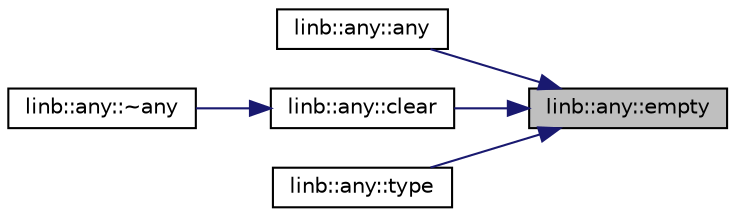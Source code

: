 digraph "linb::any::empty"
{
 // LATEX_PDF_SIZE
  edge [fontname="Helvetica",fontsize="10",labelfontname="Helvetica",labelfontsize="10"];
  node [fontname="Helvetica",fontsize="10",shape=record];
  rankdir="RL";
  Node1 [label="linb::any::empty",height=0.2,width=0.4,color="black", fillcolor="grey75", style="filled", fontcolor="black",tooltip="Returns true if *this has no contained object, otherwise false."];
  Node1 -> Node2 [dir="back",color="midnightblue",fontsize="10",style="solid"];
  Node2 [label="linb::any::any",height=0.2,width=0.4,color="black", fillcolor="white", style="filled",URL="$classlinb_1_1any.html#a56847f22e44c42dfe1b74633cf81d083",tooltip="Constructs an object of type any with an equivalent state as other."];
  Node1 -> Node3 [dir="back",color="midnightblue",fontsize="10",style="solid"];
  Node3 [label="linb::any::clear",height=0.2,width=0.4,color="black", fillcolor="white", style="filled",URL="$classlinb_1_1any.html#a3fdc740fdcf5fd3f0a6d6628702c54b3",tooltip="If not empty, destroys the contained object."];
  Node3 -> Node4 [dir="back",color="midnightblue",fontsize="10",style="solid"];
  Node4 [label="linb::any::~any",height=0.2,width=0.4,color="black", fillcolor="white", style="filled",URL="$classlinb_1_1any.html#ae43b1437e9e7b51a0ae90463914c0fb3",tooltip="Same effect as this->clear()."];
  Node1 -> Node5 [dir="back",color="midnightblue",fontsize="10",style="solid"];
  Node5 [label="linb::any::type",height=0.2,width=0.4,color="black", fillcolor="white", style="filled",URL="$classlinb_1_1any.html#a418dda0f87b24c4eb127f42f760cde25",tooltip="If *this has a contained object of type T, typeid(T); otherwise typeid(void)."];
}
